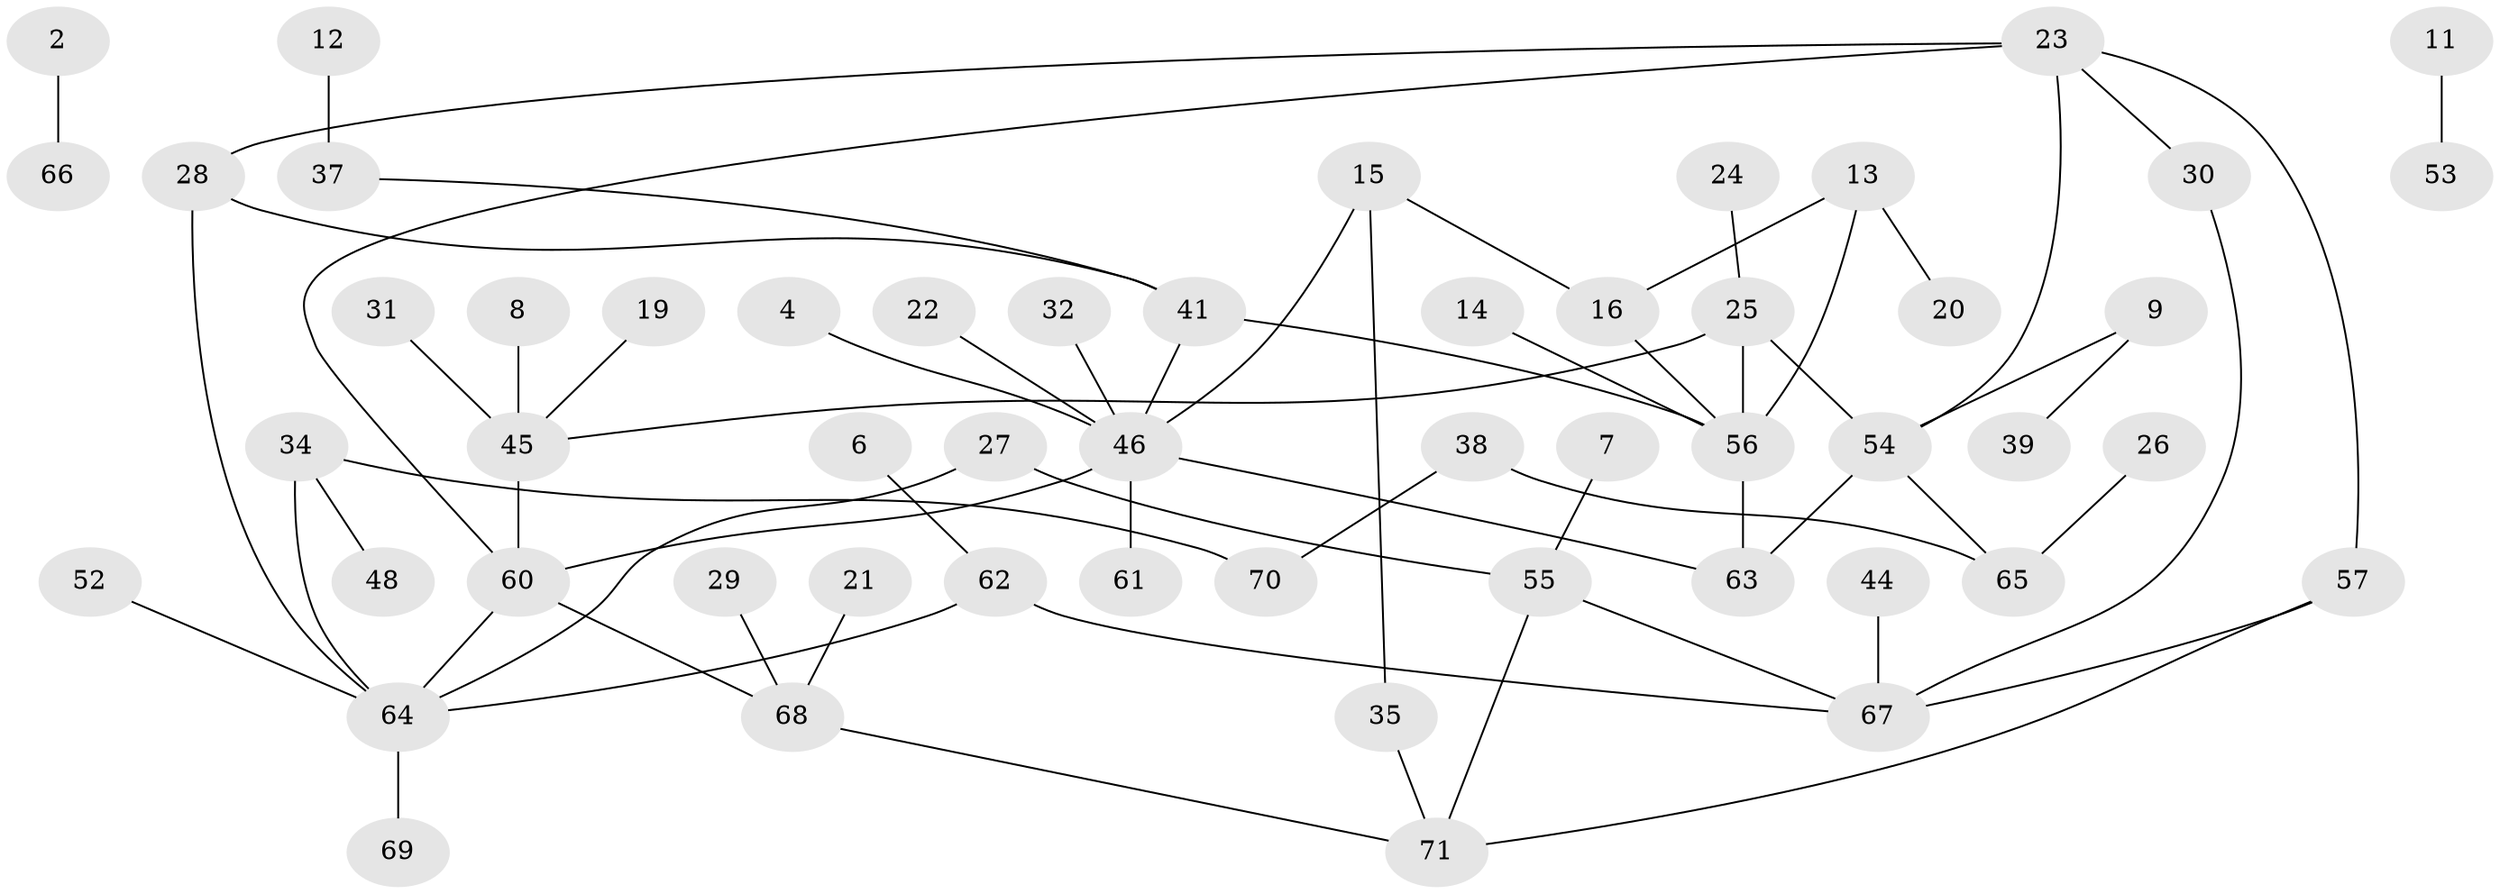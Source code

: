 // original degree distribution, {3: 0.2198581560283688, 0: 0.09219858156028368, 2: 0.2127659574468085, 1: 0.3617021276595745, 4: 0.07092198581560284, 5: 0.03546099290780142, 7: 0.0070921985815602835}
// Generated by graph-tools (version 1.1) at 2025/25/03/09/25 03:25:19]
// undirected, 54 vertices, 66 edges
graph export_dot {
graph [start="1"]
  node [color=gray90,style=filled];
  2;
  4;
  6;
  7;
  8;
  9;
  11;
  12;
  13;
  14;
  15;
  16;
  19;
  20;
  21;
  22;
  23;
  24;
  25;
  26;
  27;
  28;
  29;
  30;
  31;
  32;
  34;
  35;
  37;
  38;
  39;
  41;
  44;
  45;
  46;
  48;
  52;
  53;
  54;
  55;
  56;
  57;
  60;
  61;
  62;
  63;
  64;
  65;
  66;
  67;
  68;
  69;
  70;
  71;
  2 -- 66 [weight=1.0];
  4 -- 46 [weight=1.0];
  6 -- 62 [weight=1.0];
  7 -- 55 [weight=1.0];
  8 -- 45 [weight=1.0];
  9 -- 39 [weight=1.0];
  9 -- 54 [weight=1.0];
  11 -- 53 [weight=1.0];
  12 -- 37 [weight=1.0];
  13 -- 16 [weight=1.0];
  13 -- 20 [weight=1.0];
  13 -- 56 [weight=1.0];
  14 -- 56 [weight=1.0];
  15 -- 16 [weight=1.0];
  15 -- 35 [weight=1.0];
  15 -- 46 [weight=1.0];
  16 -- 56 [weight=1.0];
  19 -- 45 [weight=1.0];
  21 -- 68 [weight=1.0];
  22 -- 46 [weight=1.0];
  23 -- 28 [weight=1.0];
  23 -- 30 [weight=1.0];
  23 -- 54 [weight=1.0];
  23 -- 57 [weight=1.0];
  23 -- 60 [weight=1.0];
  24 -- 25 [weight=1.0];
  25 -- 45 [weight=1.0];
  25 -- 54 [weight=1.0];
  25 -- 56 [weight=1.0];
  26 -- 65 [weight=1.0];
  27 -- 55 [weight=1.0];
  27 -- 64 [weight=1.0];
  28 -- 41 [weight=1.0];
  28 -- 64 [weight=1.0];
  29 -- 68 [weight=1.0];
  30 -- 67 [weight=1.0];
  31 -- 45 [weight=1.0];
  32 -- 46 [weight=1.0];
  34 -- 48 [weight=1.0];
  34 -- 64 [weight=1.0];
  34 -- 70 [weight=1.0];
  35 -- 71 [weight=1.0];
  37 -- 41 [weight=1.0];
  38 -- 65 [weight=1.0];
  38 -- 70 [weight=1.0];
  41 -- 46 [weight=1.0];
  41 -- 56 [weight=1.0];
  44 -- 67 [weight=1.0];
  45 -- 60 [weight=1.0];
  46 -- 60 [weight=1.0];
  46 -- 61 [weight=1.0];
  46 -- 63 [weight=1.0];
  52 -- 64 [weight=1.0];
  54 -- 63 [weight=2.0];
  54 -- 65 [weight=1.0];
  55 -- 67 [weight=1.0];
  55 -- 71 [weight=1.0];
  56 -- 63 [weight=1.0];
  57 -- 67 [weight=1.0];
  57 -- 71 [weight=1.0];
  60 -- 64 [weight=1.0];
  60 -- 68 [weight=1.0];
  62 -- 64 [weight=1.0];
  62 -- 67 [weight=1.0];
  64 -- 69 [weight=1.0];
  68 -- 71 [weight=1.0];
}
